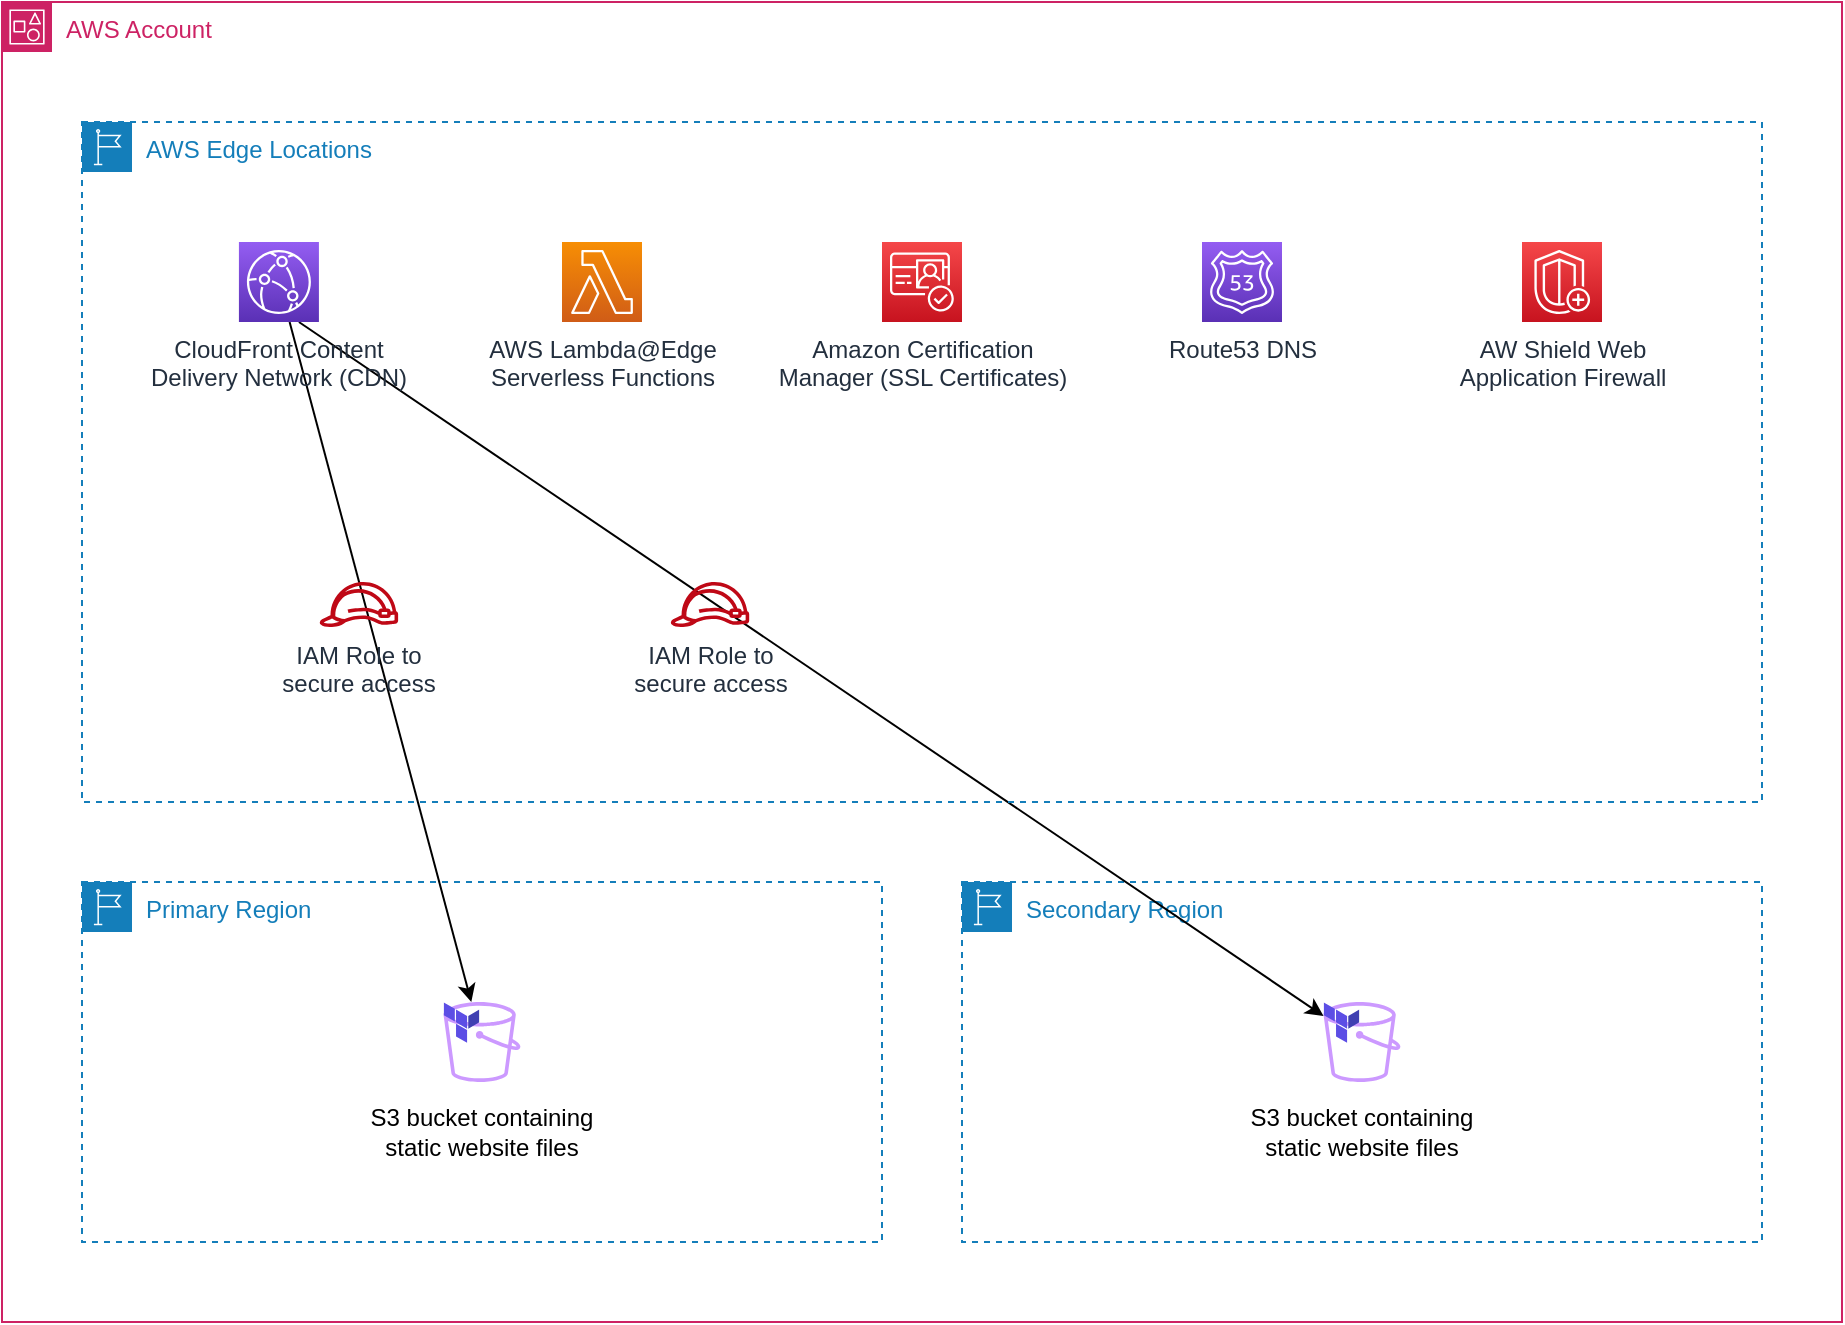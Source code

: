 <mxfile version="20.8.20" type="github">
  <diagram name="Page-1" id="Uy1ApQYzt9IStjCKyEoG">
    <mxGraphModel dx="2522" dy="1358" grid="1" gridSize="10" guides="1" tooltips="1" connect="1" arrows="1" fold="1" page="1" pageScale="1" pageWidth="850" pageHeight="1100" math="0" shadow="0">
      <root>
        <mxCell id="0" />
        <mxCell id="1" parent="0" />
        <mxCell id="i-E6UqDkk-qlMkUUwxmW-5" value="AWS Account" style="points=[[0,0],[0.25,0],[0.5,0],[0.75,0],[1,0],[1,0.25],[1,0.5],[1,0.75],[1,1],[0.75,1],[0.5,1],[0.25,1],[0,1],[0,0.75],[0,0.5],[0,0.25]];outlineConnect=0;gradientColor=none;html=1;whiteSpace=wrap;fontSize=12;fontStyle=0;container=1;pointerEvents=0;collapsible=0;recursiveResize=0;shape=mxgraph.aws4.group;grIcon=mxgraph.aws4.group_account;strokeColor=#CD2264;fillColor=none;verticalAlign=top;align=left;spacingLeft=30;fontColor=#CD2264;dashed=0;" vertex="1" parent="1">
          <mxGeometry x="40" y="40" width="920" height="660" as="geometry" />
        </mxCell>
        <mxCell id="i-E6UqDkk-qlMkUUwxmW-25" value="" style="endArrow=classic;html=1;rounded=0;" edge="1" parent="i-E6UqDkk-qlMkUUwxmW-5" source="i-E6UqDkk-qlMkUUwxmW-9" target="i-E6UqDkk-qlMkUUwxmW-2">
          <mxGeometry width="50" height="50" relative="1" as="geometry">
            <mxPoint x="360" y="540" as="sourcePoint" />
            <mxPoint x="410" y="490" as="targetPoint" />
          </mxGeometry>
        </mxCell>
        <mxCell id="i-E6UqDkk-qlMkUUwxmW-4" value="Primary Region" style="points=[[0,0],[0.25,0],[0.5,0],[0.75,0],[1,0],[1,0.25],[1,0.5],[1,0.75],[1,1],[0.75,1],[0.5,1],[0.25,1],[0,1],[0,0.75],[0,0.5],[0,0.25]];outlineConnect=0;gradientColor=none;html=1;whiteSpace=wrap;fontSize=12;fontStyle=0;container=1;pointerEvents=0;collapsible=0;recursiveResize=0;shape=mxgraph.aws4.group;grIcon=mxgraph.aws4.group_region;strokeColor=#147EBA;fillColor=none;verticalAlign=top;align=left;spacingLeft=30;fontColor=#147EBA;dashed=1;" vertex="1" parent="i-E6UqDkk-qlMkUUwxmW-5">
          <mxGeometry x="40" y="440" width="400" height="180" as="geometry" />
        </mxCell>
        <mxCell id="i-E6UqDkk-qlMkUUwxmW-17" value="" style="group" vertex="1" connectable="0" parent="i-E6UqDkk-qlMkUUwxmW-4">
          <mxGeometry x="140" y="60" width="120" height="80" as="geometry" />
        </mxCell>
        <mxCell id="i-E6UqDkk-qlMkUUwxmW-1" value="" style="group;aspect=fixed;" vertex="1" connectable="0" parent="i-E6UqDkk-qlMkUUwxmW-17">
          <mxGeometry x="40.77" width="38.46" height="40" as="geometry" />
        </mxCell>
        <mxCell id="i-E6UqDkk-qlMkUUwxmW-2" value="" style="sketch=0;outlineConnect=0;fontColor=#232F3E;gradientColor=none;fillColor=#CC99FF;strokeColor=none;dashed=0;verticalLabelPosition=bottom;verticalAlign=top;align=center;html=1;fontSize=12;fontStyle=0;aspect=fixed;pointerEvents=1;shape=mxgraph.aws4.bucket;" vertex="1" parent="i-E6UqDkk-qlMkUUwxmW-1">
          <mxGeometry width="38.46" height="39.998" as="geometry" />
        </mxCell>
        <mxCell id="i-E6UqDkk-qlMkUUwxmW-3" value="" style="shape=image;verticalLabelPosition=bottom;labelBackgroundColor=default;verticalAlign=top;aspect=fixed;imageAspect=0;image=data:image/svg+xml,PHN2ZyB4bWxucz0iaHR0cDovL3d3dy53My5vcmcvMjAwMC9zdmciIGZpbGw9Im5vbmUiIHZpZXdCb3g9IjAgMCA2NCA2NCIgaGVpZ2h0PSI4MDBweCIgd2lkdGg9IjgwMHB4Ij48cGF0aCBmaWxsPSIjNDA0MEIyIiBkPSJNMzguMDYgMjYuMTUxdjExLjQ3M0w0OCAzMS44OTFWMjAuNDA2bC05Ljk0IDUuNzQ1eiIvPjxwYXRoIGZpbGw9IiM1QzRFRTUiIGQ9Im0yNy4wMyAyMC40MDYgOS45NCA1Ljc0NXYxMS40NzNsLTkuOTQtNS43NFYyMC40MDd6TTE2IDE0djExLjQ3OWw5Ljk0IDUuNzR2LTExLjQ4TDE2IDE0em0xMS4wMyAzMC42MjQgOS45NCA1Ljc0di0xMS40OGwtOS45NC01LjczOXYxMS40OHoiLz48L3N2Zz4=;clipPath=inset(21.33% 25% 21% 24.67%);imageBackground=none;" vertex="1" parent="i-E6UqDkk-qlMkUUwxmW-1">
          <mxGeometry width="17.902" height="20.512" as="geometry" />
        </mxCell>
        <mxCell id="i-E6UqDkk-qlMkUUwxmW-16" value="S3 bucket containing static website files" style="text;html=1;strokeColor=none;fillColor=none;align=center;verticalAlign=middle;whiteSpace=wrap;rounded=0;" vertex="1" parent="i-E6UqDkk-qlMkUUwxmW-17">
          <mxGeometry y="50" width="120" height="30" as="geometry" />
        </mxCell>
        <mxCell id="i-E6UqDkk-qlMkUUwxmW-19" value="Secondary Region" style="points=[[0,0],[0.25,0],[0.5,0],[0.75,0],[1,0],[1,0.25],[1,0.5],[1,0.75],[1,1],[0.75,1],[0.5,1],[0.25,1],[0,1],[0,0.75],[0,0.5],[0,0.25]];outlineConnect=0;gradientColor=none;html=1;whiteSpace=wrap;fontSize=12;fontStyle=0;container=1;pointerEvents=0;collapsible=0;recursiveResize=0;shape=mxgraph.aws4.group;grIcon=mxgraph.aws4.group_region;strokeColor=#147EBA;fillColor=none;verticalAlign=top;align=left;spacingLeft=30;fontColor=#147EBA;dashed=1;" vertex="1" parent="i-E6UqDkk-qlMkUUwxmW-5">
          <mxGeometry x="480" y="440" width="400" height="180" as="geometry" />
        </mxCell>
        <mxCell id="i-E6UqDkk-qlMkUUwxmW-20" value="" style="group" vertex="1" connectable="0" parent="i-E6UqDkk-qlMkUUwxmW-19">
          <mxGeometry x="140" y="60" width="120" height="80" as="geometry" />
        </mxCell>
        <mxCell id="i-E6UqDkk-qlMkUUwxmW-21" value="" style="group;aspect=fixed;" vertex="1" connectable="0" parent="i-E6UqDkk-qlMkUUwxmW-20">
          <mxGeometry x="40.77" width="38.46" height="40" as="geometry" />
        </mxCell>
        <mxCell id="i-E6UqDkk-qlMkUUwxmW-22" value="" style="sketch=0;outlineConnect=0;fontColor=#232F3E;gradientColor=none;fillColor=#CC99FF;strokeColor=none;dashed=0;verticalLabelPosition=bottom;verticalAlign=top;align=center;html=1;fontSize=12;fontStyle=0;aspect=fixed;pointerEvents=1;shape=mxgraph.aws4.bucket;" vertex="1" parent="i-E6UqDkk-qlMkUUwxmW-21">
          <mxGeometry width="38.46" height="39.998" as="geometry" />
        </mxCell>
        <mxCell id="i-E6UqDkk-qlMkUUwxmW-23" value="" style="shape=image;verticalLabelPosition=bottom;labelBackgroundColor=default;verticalAlign=top;aspect=fixed;imageAspect=0;image=data:image/svg+xml,PHN2ZyB4bWxucz0iaHR0cDovL3d3dy53My5vcmcvMjAwMC9zdmciIGZpbGw9Im5vbmUiIHZpZXdCb3g9IjAgMCA2NCA2NCIgaGVpZ2h0PSI4MDBweCIgd2lkdGg9IjgwMHB4Ij48cGF0aCBmaWxsPSIjNDA0MEIyIiBkPSJNMzguMDYgMjYuMTUxdjExLjQ3M0w0OCAzMS44OTFWMjAuNDA2bC05Ljk0IDUuNzQ1eiIvPjxwYXRoIGZpbGw9IiM1QzRFRTUiIGQ9Im0yNy4wMyAyMC40MDYgOS45NCA1Ljc0NXYxMS40NzNsLTkuOTQtNS43NFYyMC40MDd6TTE2IDE0djExLjQ3OWw5Ljk0IDUuNzR2LTExLjQ4TDE2IDE0em0xMS4wMyAzMC42MjQgOS45NCA1Ljc0di0xMS40OGwtOS45NC01LjczOXYxMS40OHoiLz48L3N2Zz4=;clipPath=inset(21.33% 25% 21% 24.67%);imageBackground=none;" vertex="1" parent="i-E6UqDkk-qlMkUUwxmW-21">
          <mxGeometry width="17.902" height="20.512" as="geometry" />
        </mxCell>
        <mxCell id="i-E6UqDkk-qlMkUUwxmW-24" value="S3 bucket containing static website files" style="text;html=1;strokeColor=none;fillColor=none;align=center;verticalAlign=middle;whiteSpace=wrap;rounded=0;" vertex="1" parent="i-E6UqDkk-qlMkUUwxmW-20">
          <mxGeometry y="50" width="120" height="30" as="geometry" />
        </mxCell>
        <mxCell id="i-E6UqDkk-qlMkUUwxmW-26" value="" style="endArrow=classic;html=1;rounded=0;exitX=0.75;exitY=1;exitDx=0;exitDy=0;exitPerimeter=0;startArrow=none;" edge="1" parent="i-E6UqDkk-qlMkUUwxmW-5" source="i-E6UqDkk-qlMkUUwxmW-9" target="i-E6UqDkk-qlMkUUwxmW-22">
          <mxGeometry width="50" height="50" relative="1" as="geometry">
            <mxPoint x="369.797" y="312.56" as="sourcePoint" />
            <mxPoint x="245" y="510" as="targetPoint" />
          </mxGeometry>
        </mxCell>
        <mxCell id="i-E6UqDkk-qlMkUUwxmW-14" value="AWS Edge Locations" style="points=[[0,0],[0.25,0],[0.5,0],[0.75,0],[1,0],[1,0.25],[1,0.5],[1,0.75],[1,1],[0.75,1],[0.5,1],[0.25,1],[0,1],[0,0.75],[0,0.5],[0,0.25]];outlineConnect=0;gradientColor=none;html=1;whiteSpace=wrap;fontSize=12;fontStyle=0;container=1;pointerEvents=0;collapsible=0;recursiveResize=0;shape=mxgraph.aws4.group;grIcon=mxgraph.aws4.group_region;strokeColor=#147EBA;fillColor=none;verticalAlign=top;align=left;spacingLeft=30;fontColor=#147EBA;dashed=1;" vertex="1" parent="i-E6UqDkk-qlMkUUwxmW-5">
          <mxGeometry x="40" y="60" width="840" height="340" as="geometry" />
        </mxCell>
        <mxCell id="i-E6UqDkk-qlMkUUwxmW-9" value="CloudFront Content&lt;br&gt;Delivery Network (CDN)" style="sketch=0;points=[[0,0,0],[0.25,0,0],[0.5,0,0],[0.75,0,0],[1,0,0],[0,1,0],[0.25,1,0],[0.5,1,0],[0.75,1,0],[1,1,0],[0,0.25,0],[0,0.5,0],[0,0.75,0],[1,0.25,0],[1,0.5,0],[1,0.75,0]];outlineConnect=0;fontColor=#232F3E;gradientColor=#945DF2;gradientDirection=north;fillColor=#5A30B5;strokeColor=#ffffff;dashed=0;verticalLabelPosition=bottom;verticalAlign=top;align=center;html=1;fontSize=12;fontStyle=0;aspect=fixed;shape=mxgraph.aws4.resourceIcon;resIcon=mxgraph.aws4.cloudfront;" vertex="1" parent="i-E6UqDkk-qlMkUUwxmW-14">
          <mxGeometry x="78.46" y="60" width="40" height="40" as="geometry" />
        </mxCell>
        <mxCell id="i-E6UqDkk-qlMkUUwxmW-13" value="AWS Lambda@Edge&lt;br&gt;Serverless Functions" style="sketch=0;points=[[0,0,0],[0.25,0,0],[0.5,0,0],[0.75,0,0],[1,0,0],[0,1,0],[0.25,1,0],[0.5,1,0],[0.75,1,0],[1,1,0],[0,0.25,0],[0,0.5,0],[0,0.75,0],[1,0.25,0],[1,0.5,0],[1,0.75,0]];outlineConnect=0;fontColor=#232F3E;gradientColor=#F78E04;gradientDirection=north;fillColor=#D05C17;strokeColor=#ffffff;dashed=0;verticalLabelPosition=bottom;verticalAlign=top;align=center;html=1;fontSize=12;fontStyle=0;aspect=fixed;shape=mxgraph.aws4.resourceIcon;resIcon=mxgraph.aws4.lambda;" vertex="1" parent="i-E6UqDkk-qlMkUUwxmW-14">
          <mxGeometry x="240" y="60" width="40" height="40" as="geometry" />
        </mxCell>
        <mxCell id="i-E6UqDkk-qlMkUUwxmW-11" value="Amazon Certification&lt;br&gt;Manager (SSL Certificates)" style="sketch=0;points=[[0,0,0],[0.25,0,0],[0.5,0,0],[0.75,0,0],[1,0,0],[0,1,0],[0.25,1,0],[0.5,1,0],[0.75,1,0],[1,1,0],[0,0.25,0],[0,0.5,0],[0,0.75,0],[1,0.25,0],[1,0.5,0],[1,0.75,0]];outlineConnect=0;fontColor=#232F3E;gradientColor=#F54749;gradientDirection=north;fillColor=#C7131F;strokeColor=#ffffff;dashed=0;verticalLabelPosition=bottom;verticalAlign=top;align=center;html=1;fontSize=12;fontStyle=0;aspect=fixed;shape=mxgraph.aws4.resourceIcon;resIcon=mxgraph.aws4.cognito;" vertex="1" parent="i-E6UqDkk-qlMkUUwxmW-14">
          <mxGeometry x="400" y="60" width="40" height="40" as="geometry" />
        </mxCell>
        <mxCell id="i-E6UqDkk-qlMkUUwxmW-15" value="Route53 DNS" style="sketch=0;points=[[0,0,0],[0.25,0,0],[0.5,0,0],[0.75,0,0],[1,0,0],[0,1,0],[0.25,1,0],[0.5,1,0],[0.75,1,0],[1,1,0],[0,0.25,0],[0,0.5,0],[0,0.75,0],[1,0.25,0],[1,0.5,0],[1,0.75,0]];outlineConnect=0;fontColor=#232F3E;gradientColor=#945DF2;gradientDirection=north;fillColor=#5A30B5;strokeColor=#ffffff;dashed=0;verticalLabelPosition=bottom;verticalAlign=top;align=center;html=1;fontSize=12;fontStyle=0;aspect=fixed;shape=mxgraph.aws4.resourceIcon;resIcon=mxgraph.aws4.route_53;" vertex="1" parent="i-E6UqDkk-qlMkUUwxmW-14">
          <mxGeometry x="560" y="60" width="40" height="40" as="geometry" />
        </mxCell>
        <mxCell id="i-E6UqDkk-qlMkUUwxmW-10" value="AW Shield Web&lt;br&gt;Application Firewall" style="sketch=0;points=[[0,0,0],[0.25,0,0],[0.5,0,0],[0.75,0,0],[1,0,0],[0,1,0],[0.25,1,0],[0.5,1,0],[0.75,1,0],[1,1,0],[0,0.25,0],[0,0.5,0],[0,0.75,0],[1,0.25,0],[1,0.5,0],[1,0.75,0]];outlineConnect=0;fontColor=#232F3E;gradientColor=#F54749;gradientDirection=north;fillColor=#C7131F;strokeColor=#ffffff;dashed=0;verticalLabelPosition=bottom;verticalAlign=top;align=center;html=1;fontSize=12;fontStyle=0;aspect=fixed;shape=mxgraph.aws4.resourceIcon;resIcon=mxgraph.aws4.shield;" vertex="1" parent="i-E6UqDkk-qlMkUUwxmW-14">
          <mxGeometry x="720" y="60" width="40" height="40" as="geometry" />
        </mxCell>
        <mxCell id="i-E6UqDkk-qlMkUUwxmW-30" value="IAM Role to&lt;br&gt;secure access" style="sketch=0;outlineConnect=0;fontColor=#232F3E;gradientColor=none;fillColor=#BF0816;strokeColor=none;dashed=0;verticalLabelPosition=bottom;verticalAlign=top;align=center;html=1;fontSize=12;fontStyle=0;aspect=fixed;pointerEvents=1;shape=mxgraph.aws4.role;" vertex="1" parent="i-E6UqDkk-qlMkUUwxmW-14">
          <mxGeometry x="118.46" y="230" width="40" height="22.56" as="geometry" />
        </mxCell>
        <mxCell id="i-E6UqDkk-qlMkUUwxmW-31" value="IAM Role to&lt;br&gt;secure access" style="sketch=0;outlineConnect=0;fontColor=#232F3E;gradientColor=none;fillColor=#BF0816;strokeColor=none;dashed=0;verticalLabelPosition=bottom;verticalAlign=top;align=center;html=1;fontSize=12;fontStyle=0;aspect=fixed;pointerEvents=1;shape=mxgraph.aws4.role;" vertex="1" parent="i-E6UqDkk-qlMkUUwxmW-14">
          <mxGeometry x="294" y="230" width="40" height="22.56" as="geometry" />
        </mxCell>
      </root>
    </mxGraphModel>
  </diagram>
</mxfile>
